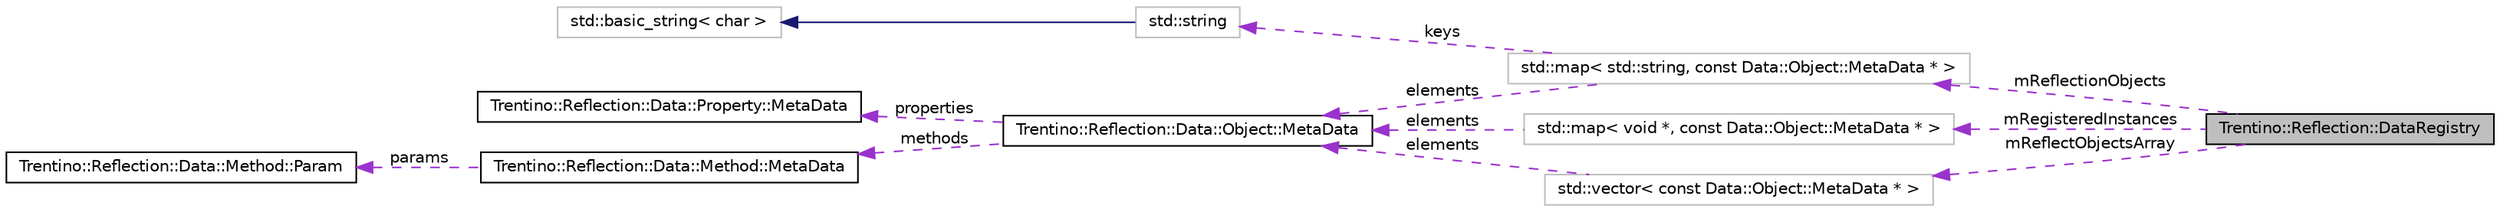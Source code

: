 digraph G
{
  edge [fontname="Helvetica",fontsize="10",labelfontname="Helvetica",labelfontsize="10"];
  node [fontname="Helvetica",fontsize="10",shape=record];
  rankdir="LR";
  Node1 [label="Trentino::Reflection::DataRegistry",height=0.2,width=0.4,color="black", fillcolor="grey75", style="filled" fontcolor="black"];
  Node2 -> Node1 [dir="back",color="darkorchid3",fontsize="10",style="dashed",label=" mRegisteredInstances" ,fontname="Helvetica"];
  Node2 [label="std::map\< void *, const Data::Object::MetaData * \>",height=0.2,width=0.4,color="grey75", fillcolor="white", style="filled"];
  Node3 -> Node2 [dir="back",color="darkorchid3",fontsize="10",style="dashed",label=" elements" ,fontname="Helvetica"];
  Node3 [label="Trentino::Reflection::Data::Object::MetaData",height=0.2,width=0.4,color="black", fillcolor="white", style="filled",URL="$struct_trentino_1_1_reflection_1_1_data_1_1_object_1_1_meta_data.html",tooltip="MetaData structure is used to hold all relevant information about an object. This is the internal POD..."];
  Node4 -> Node3 [dir="back",color="darkorchid3",fontsize="10",style="dashed",label=" properties" ,fontname="Helvetica"];
  Node4 [label="Trentino::Reflection::Data::Property::MetaData",height=0.2,width=0.4,color="black", fillcolor="white", style="filled",URL="$struct_trentino_1_1_reflection_1_1_data_1_1_property_1_1_meta_data.html",tooltip="MetaData structure is used to hold all relevant information about a property. This is the public POD ..."];
  Node5 -> Node3 [dir="back",color="darkorchid3",fontsize="10",style="dashed",label=" methods" ,fontname="Helvetica"];
  Node5 [label="Trentino::Reflection::Data::Method::MetaData",height=0.2,width=0.4,color="black", fillcolor="white", style="filled",URL="$struct_trentino_1_1_reflection_1_1_data_1_1_method_1_1_meta_data.html",tooltip="MetaData structure is used to hold all relevant information about a method which can be called by Inv..."];
  Node6 -> Node5 [dir="back",color="darkorchid3",fontsize="10",style="dashed",label=" params" ,fontname="Helvetica"];
  Node6 [label="Trentino::Reflection::Data::Method::Param",height=0.2,width=0.4,color="black", fillcolor="white", style="filled",URL="$struct_trentino_1_1_reflection_1_1_data_1_1_method_1_1_param.html"];
  Node7 -> Node1 [dir="back",color="darkorchid3",fontsize="10",style="dashed",label=" mReflectionObjects" ,fontname="Helvetica"];
  Node7 [label="std::map\< std::string, const Data::Object::MetaData * \>",height=0.2,width=0.4,color="grey75", fillcolor="white", style="filled"];
  Node3 -> Node7 [dir="back",color="darkorchid3",fontsize="10",style="dashed",label=" elements" ,fontname="Helvetica"];
  Node8 -> Node7 [dir="back",color="darkorchid3",fontsize="10",style="dashed",label=" keys" ,fontname="Helvetica"];
  Node8 [label="std::string",height=0.2,width=0.4,color="grey75", fillcolor="white", style="filled",tooltip="STL class."];
  Node9 -> Node8 [dir="back",color="midnightblue",fontsize="10",style="solid",fontname="Helvetica"];
  Node9 [label="std::basic_string\< char \>",height=0.2,width=0.4,color="grey75", fillcolor="white", style="filled",tooltip="STL class."];
  Node10 -> Node1 [dir="back",color="darkorchid3",fontsize="10",style="dashed",label=" mReflectObjectsArray" ,fontname="Helvetica"];
  Node10 [label="std::vector\< const Data::Object::MetaData * \>",height=0.2,width=0.4,color="grey75", fillcolor="white", style="filled"];
  Node3 -> Node10 [dir="back",color="darkorchid3",fontsize="10",style="dashed",label=" elements" ,fontname="Helvetica"];
}
